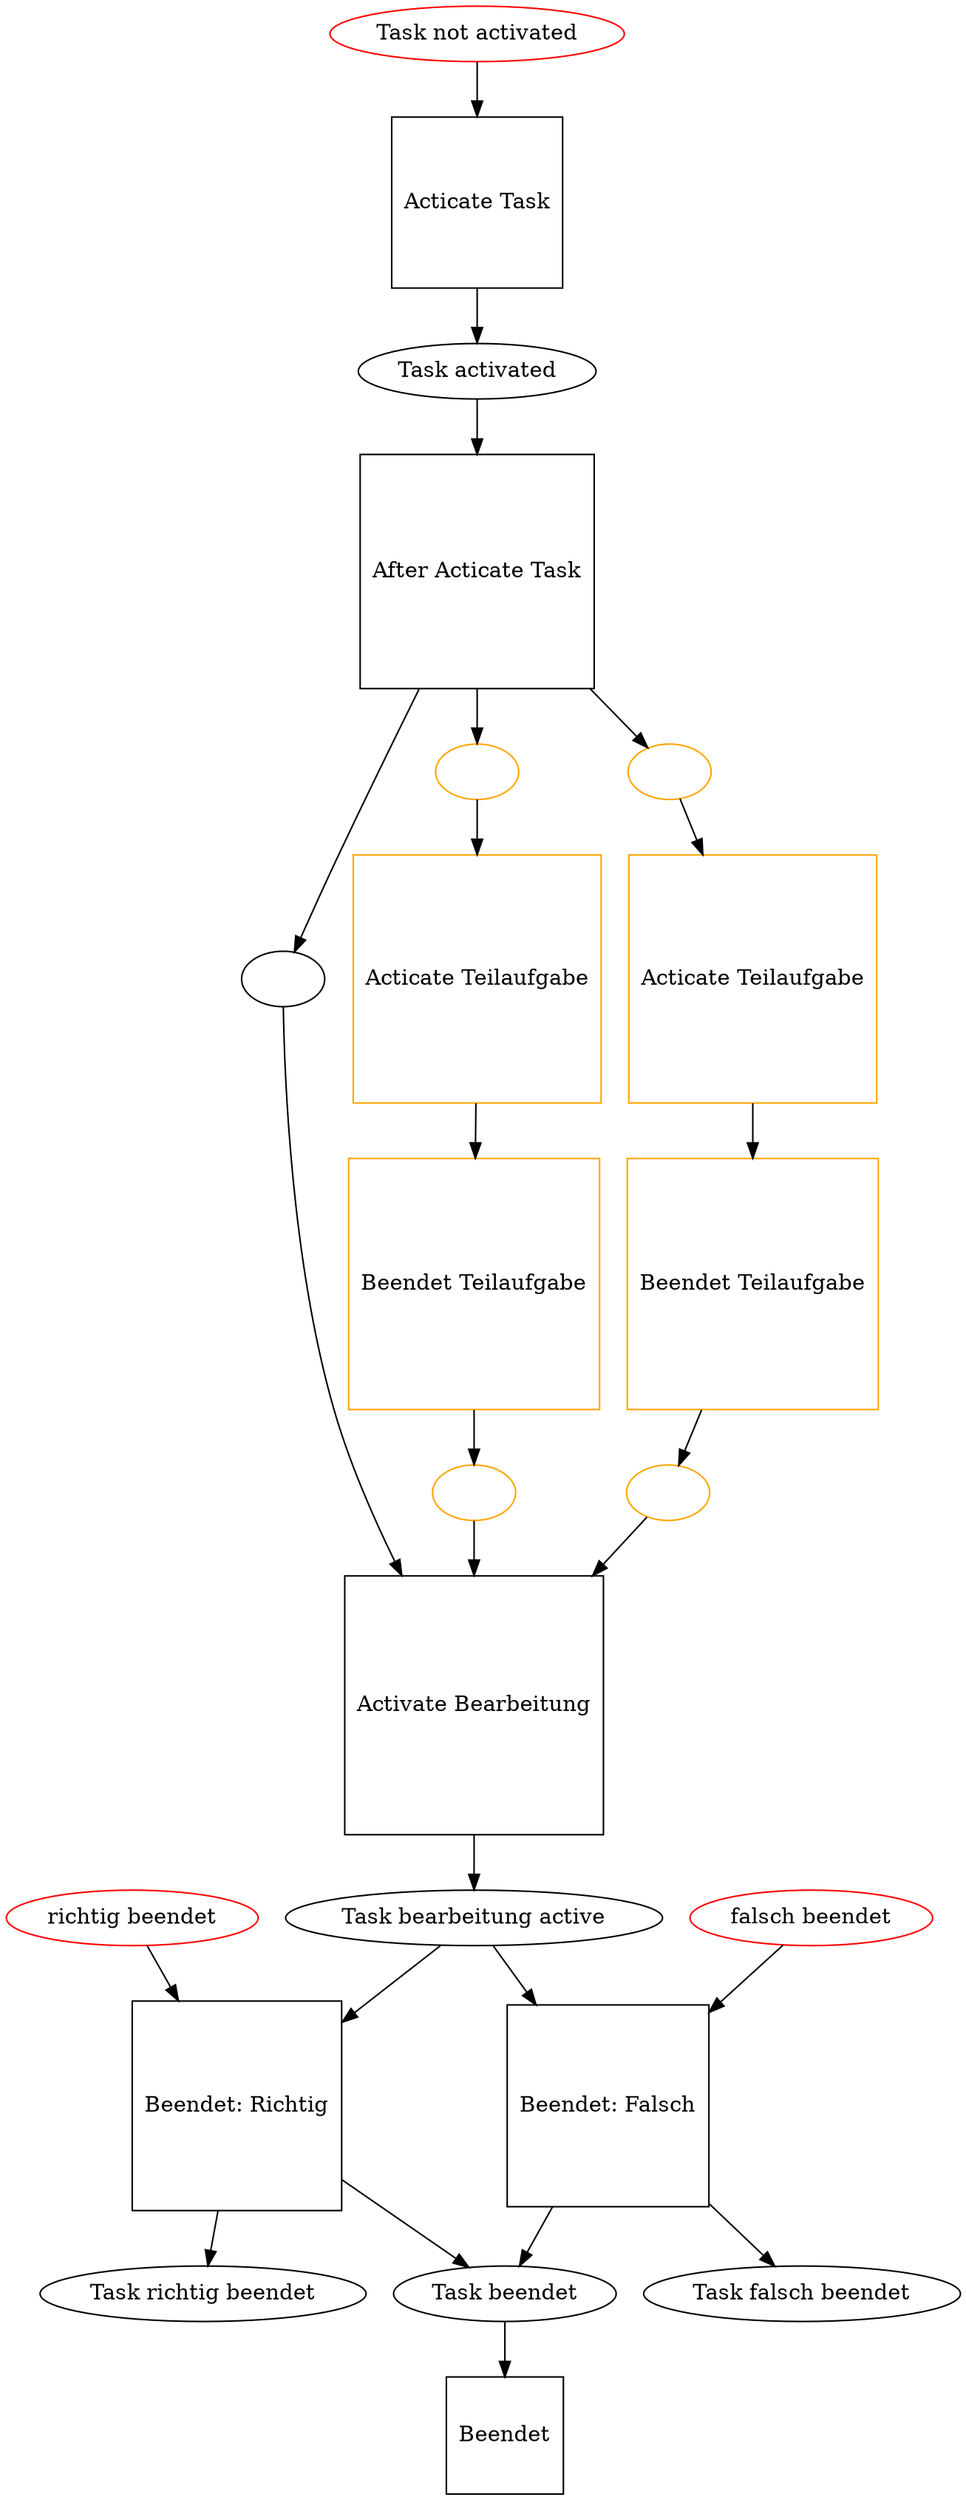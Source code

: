 digraph teilaufgaben {

t_activate_task [shape=square, label="Acticate Task"]

t_after_active[shape=square, label="After Acticate Task"]
t_activate_bearbeitung [shape=square, label="Activate Bearbeitung"]
t_beendet_f [shape=square, label="Beendet: Falsch"]
t_beendet_c [shape=square, label="Beendet: Richtig"]
t_beendet [shape=square, label="Beendet"]

p_task_not_active [label="Task not activated", color=red]
p_task_active [label="Task activated"]
p_task_bactive [label="Task bearbeitung active"]
p_task_end [label="Task beendet"]
p_task_endc [label="Task richtig beendet"]
p_task_endf [label="Task falsch beendet"]

p_task_endc_input [label="richtig beendet", color=red]
p_task_endf_input [label="falsch beendet", color=red]

p_filler[label=""]




p_task_not_active->t_activate_task
t_activate_task->p_task_active
p_task_active->t_after_active
t_after_active->p_filler
p_filler->t_activate_bearbeitung
t_activate_bearbeitung->p_task_bactive
p_task_bactive->t_beendet_c
p_task_bactive->t_beendet_f
t_beendet_c->p_task_endc
t_beendet_f->p_task_endf
p_task_endc_input->t_beendet_c
p_task_endf_input->t_beendet_f
t_beendet_c->p_task_end
t_beendet_f->p_task_end
p_task_end->t_beendet


//teilaufgaben
p_t2_filler[label="",color="orange"]
p_t3_filler[label="",color="orange"]
p_t2_filler2[label="",color="orange"]
p_t3_filler2[label="",color="orange"]
t_activate_task2 [shape=square, label="Acticate Teilaufgabe",color="orange"]
t_activate_task3 [shape=square, label="Acticate Teilaufgabe",color="orange"]
t2_beendet [shape=square, label="Beendet Teilaufgabe",color="orange"]
t3_beendet [shape=square, label="Beendet Teilaufgabe",color="orange"]

t_after_active->p_t2_filler
t_after_active->p_t3_filler
p_t2_filler->t_activate_task2
p_t3_filler->t_activate_task3
t_activate_task2->t2_beendet
t_activate_task3->t3_beendet
t2_beendet->p_t2_filler2
t3_beendet->p_t3_filler2
p_t2_filler2->t_activate_bearbeitung
p_t3_filler2->t_activate_bearbeitung
}